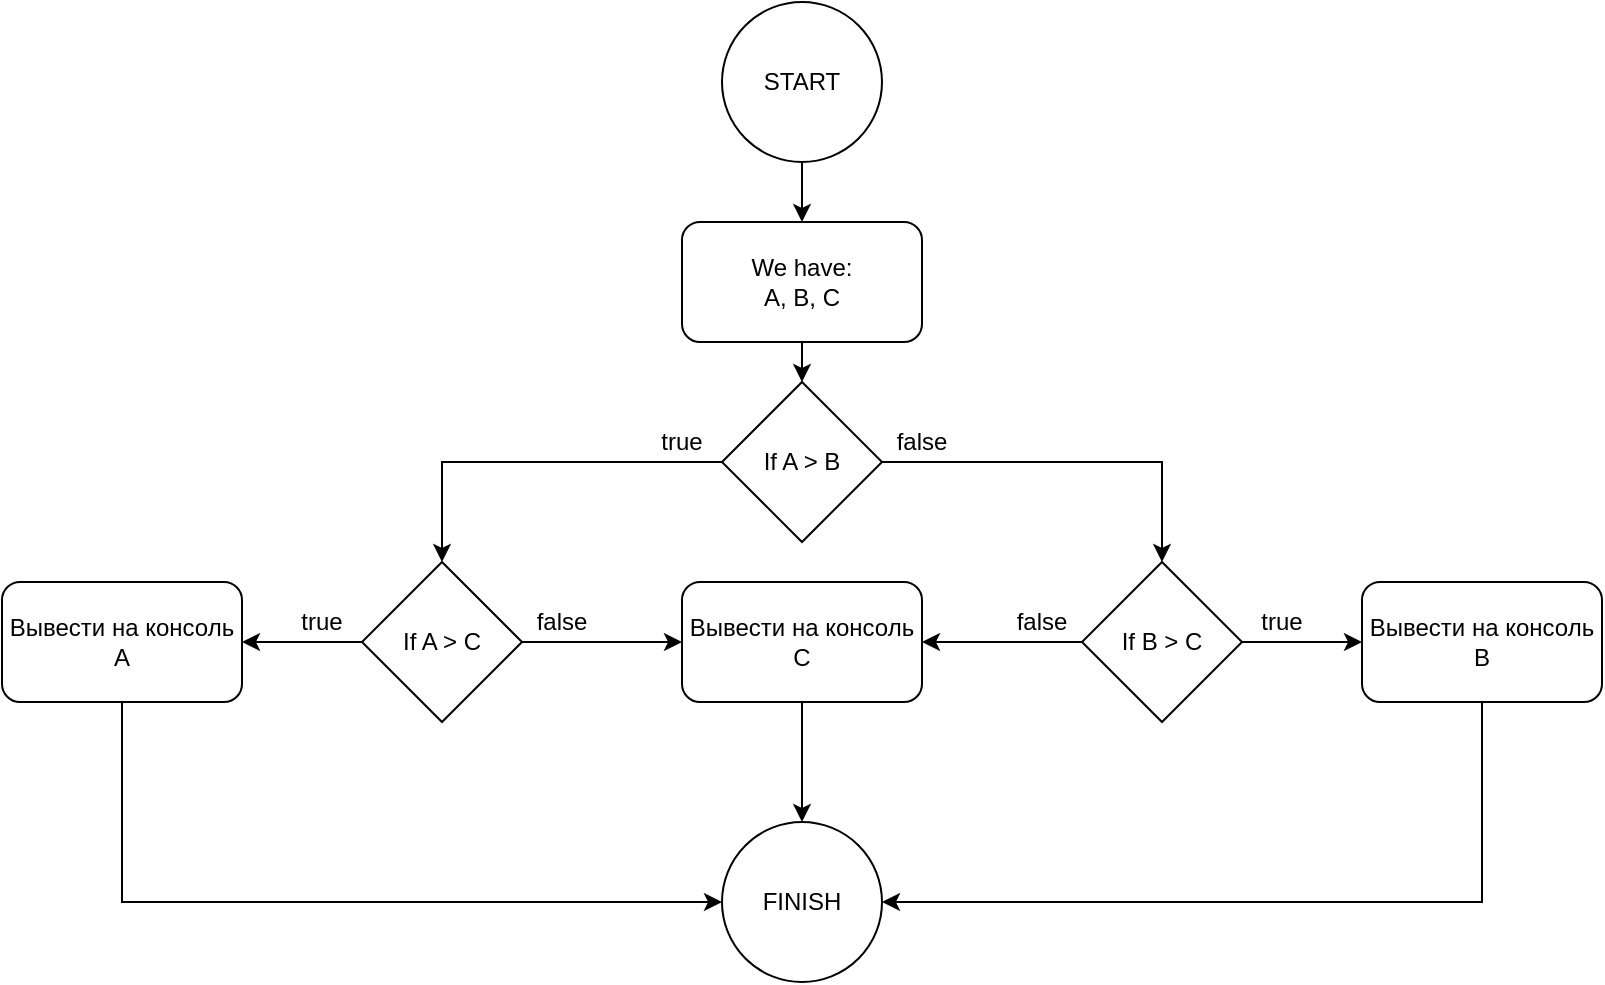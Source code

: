 <mxfile version="13.5.4" type="github"><diagram id="NHxKy8lldS5tEdXje79e" name="Page-1"><mxGraphModel dx="1422" dy="762" grid="1" gridSize="10" guides="1" tooltips="1" connect="1" arrows="1" fold="1" page="1" pageScale="1" pageWidth="827" pageHeight="1169" math="0" shadow="0"><root><mxCell id="0"/><mxCell id="1" parent="0"/><mxCell id="mqILoYDBaz1wNvTzBWW1-1" value="FINISH" style="ellipse;whiteSpace=wrap;html=1;aspect=fixed;" vertex="1" parent="1"><mxGeometry x="360" y="440" width="80" height="80" as="geometry"/></mxCell><mxCell id="mqILoYDBaz1wNvTzBWW1-35" style="edgeStyle=orthogonalEdgeStyle;rounded=0;orthogonalLoop=1;jettySize=auto;html=1;exitX=0.5;exitY=1;exitDx=0;exitDy=0;entryX=0.5;entryY=0;entryDx=0;entryDy=0;" edge="1" parent="1" source="mqILoYDBaz1wNvTzBWW1-3" target="mqILoYDBaz1wNvTzBWW1-4"><mxGeometry relative="1" as="geometry"/></mxCell><mxCell id="mqILoYDBaz1wNvTzBWW1-3" value="We have:&lt;br&gt;A, B, C" style="rounded=1;whiteSpace=wrap;html=1;" vertex="1" parent="1"><mxGeometry x="340" y="140" width="120" height="60" as="geometry"/></mxCell><mxCell id="mqILoYDBaz1wNvTzBWW1-8" style="edgeStyle=orthogonalEdgeStyle;rounded=0;orthogonalLoop=1;jettySize=auto;html=1;entryX=0.5;entryY=0;entryDx=0;entryDy=0;" edge="1" parent="1" source="mqILoYDBaz1wNvTzBWW1-4" target="mqILoYDBaz1wNvTzBWW1-14"><mxGeometry relative="1" as="geometry"><mxPoint x="160" y="360" as="targetPoint"/></mxGeometry></mxCell><mxCell id="mqILoYDBaz1wNvTzBWW1-9" style="edgeStyle=orthogonalEdgeStyle;rounded=0;orthogonalLoop=1;jettySize=auto;html=1;exitX=1;exitY=0.5;exitDx=0;exitDy=0;entryX=0.5;entryY=0;entryDx=0;entryDy=0;entryPerimeter=0;" edge="1" parent="1" source="mqILoYDBaz1wNvTzBWW1-4" target="mqILoYDBaz1wNvTzBWW1-5"><mxGeometry relative="1" as="geometry"><mxPoint x="360" y="360" as="targetPoint"/></mxGeometry></mxCell><mxCell id="mqILoYDBaz1wNvTzBWW1-4" value="If A &amp;gt; B" style="rhombus;whiteSpace=wrap;html=1;" vertex="1" parent="1"><mxGeometry x="360" y="220" width="80" height="80" as="geometry"/></mxCell><mxCell id="mqILoYDBaz1wNvTzBWW1-48" style="edgeStyle=orthogonalEdgeStyle;rounded=0;orthogonalLoop=1;jettySize=auto;html=1;exitX=0;exitY=0.5;exitDx=0;exitDy=0;entryX=1;entryY=0.5;entryDx=0;entryDy=0;" edge="1" parent="1" source="mqILoYDBaz1wNvTzBWW1-5" target="mqILoYDBaz1wNvTzBWW1-38"><mxGeometry relative="1" as="geometry"/></mxCell><mxCell id="mqILoYDBaz1wNvTzBWW1-55" style="edgeStyle=orthogonalEdgeStyle;rounded=0;orthogonalLoop=1;jettySize=auto;html=1;exitX=1;exitY=0.5;exitDx=0;exitDy=0;entryX=0;entryY=0.5;entryDx=0;entryDy=0;" edge="1" parent="1" source="mqILoYDBaz1wNvTzBWW1-5" target="mqILoYDBaz1wNvTzBWW1-37"><mxGeometry relative="1" as="geometry"/></mxCell><mxCell id="mqILoYDBaz1wNvTzBWW1-5" value="If B &amp;gt; C" style="rhombus;whiteSpace=wrap;html=1;" vertex="1" parent="1"><mxGeometry x="540" y="310" width="80" height="80" as="geometry"/></mxCell><mxCell id="mqILoYDBaz1wNvTzBWW1-10" value="true" style="text;html=1;strokeColor=none;fillColor=none;align=center;verticalAlign=middle;whiteSpace=wrap;rounded=0;" vertex="1" parent="1"><mxGeometry x="320" y="240" width="40" height="20" as="geometry"/></mxCell><mxCell id="mqILoYDBaz1wNvTzBWW1-11" value="false" style="text;html=1;strokeColor=none;fillColor=none;align=center;verticalAlign=middle;whiteSpace=wrap;rounded=0;" vertex="1" parent="1"><mxGeometry x="440" y="240" width="40" height="20" as="geometry"/></mxCell><mxCell id="mqILoYDBaz1wNvTzBWW1-47" style="edgeStyle=orthogonalEdgeStyle;rounded=0;orthogonalLoop=1;jettySize=auto;html=1;exitX=1;exitY=0.5;exitDx=0;exitDy=0;entryX=0;entryY=0.5;entryDx=0;entryDy=0;" edge="1" parent="1" source="mqILoYDBaz1wNvTzBWW1-14" target="mqILoYDBaz1wNvTzBWW1-38"><mxGeometry relative="1" as="geometry"/></mxCell><mxCell id="mqILoYDBaz1wNvTzBWW1-54" style="edgeStyle=orthogonalEdgeStyle;rounded=0;orthogonalLoop=1;jettySize=auto;html=1;exitX=0;exitY=0.5;exitDx=0;exitDy=0;entryX=1;entryY=0.5;entryDx=0;entryDy=0;" edge="1" parent="1" source="mqILoYDBaz1wNvTzBWW1-14" target="mqILoYDBaz1wNvTzBWW1-36"><mxGeometry relative="1" as="geometry"/></mxCell><mxCell id="mqILoYDBaz1wNvTzBWW1-14" value="If A &amp;gt; C" style="rhombus;whiteSpace=wrap;html=1;" vertex="1" parent="1"><mxGeometry x="180" y="310" width="80" height="80" as="geometry"/></mxCell><mxCell id="mqILoYDBaz1wNvTzBWW1-58" style="edgeStyle=orthogonalEdgeStyle;rounded=0;orthogonalLoop=1;jettySize=auto;html=1;exitX=0.5;exitY=1;exitDx=0;exitDy=0;entryX=0;entryY=0.5;entryDx=0;entryDy=0;" edge="1" parent="1" source="mqILoYDBaz1wNvTzBWW1-36" target="mqILoYDBaz1wNvTzBWW1-1"><mxGeometry relative="1" as="geometry"/></mxCell><mxCell id="mqILoYDBaz1wNvTzBWW1-36" value="Вывести на консоль&lt;br&gt;A" style="rounded=1;whiteSpace=wrap;html=1;" vertex="1" parent="1"><mxGeometry y="320" width="120" height="60" as="geometry"/></mxCell><mxCell id="mqILoYDBaz1wNvTzBWW1-59" style="edgeStyle=orthogonalEdgeStyle;rounded=0;orthogonalLoop=1;jettySize=auto;html=1;exitX=0.5;exitY=1;exitDx=0;exitDy=0;entryX=1;entryY=0.5;entryDx=0;entryDy=0;" edge="1" parent="1" source="mqILoYDBaz1wNvTzBWW1-37" target="mqILoYDBaz1wNvTzBWW1-1"><mxGeometry relative="1" as="geometry"/></mxCell><mxCell id="mqILoYDBaz1wNvTzBWW1-37" value="Вывести на консоль&lt;br&gt;B" style="rounded=1;whiteSpace=wrap;html=1;" vertex="1" parent="1"><mxGeometry x="680" y="320" width="120" height="60" as="geometry"/></mxCell><mxCell id="mqILoYDBaz1wNvTzBWW1-57" style="edgeStyle=orthogonalEdgeStyle;rounded=0;orthogonalLoop=1;jettySize=auto;html=1;exitX=0.5;exitY=1;exitDx=0;exitDy=0;entryX=0.5;entryY=0;entryDx=0;entryDy=0;" edge="1" parent="1" source="mqILoYDBaz1wNvTzBWW1-38" target="mqILoYDBaz1wNvTzBWW1-1"><mxGeometry relative="1" as="geometry"/></mxCell><mxCell id="mqILoYDBaz1wNvTzBWW1-38" value="Вывести на консоль&lt;br&gt;C" style="rounded=1;whiteSpace=wrap;html=1;" vertex="1" parent="1"><mxGeometry x="340" y="320" width="120" height="60" as="geometry"/></mxCell><mxCell id="mqILoYDBaz1wNvTzBWW1-49" value="false" style="text;html=1;strokeColor=none;fillColor=none;align=center;verticalAlign=middle;whiteSpace=wrap;rounded=0;" vertex="1" parent="1"><mxGeometry x="500" y="330" width="40" height="20" as="geometry"/></mxCell><mxCell id="mqILoYDBaz1wNvTzBWW1-50" value="true" style="text;html=1;strokeColor=none;fillColor=none;align=center;verticalAlign=middle;whiteSpace=wrap;rounded=0;" vertex="1" parent="1"><mxGeometry x="140" y="330" width="40" height="20" as="geometry"/></mxCell><mxCell id="mqILoYDBaz1wNvTzBWW1-52" value="false" style="text;html=1;strokeColor=none;fillColor=none;align=center;verticalAlign=middle;whiteSpace=wrap;rounded=0;" vertex="1" parent="1"><mxGeometry x="260" y="330" width="40" height="20" as="geometry"/></mxCell><mxCell id="mqILoYDBaz1wNvTzBWW1-62" value="true" style="text;html=1;strokeColor=none;fillColor=none;align=center;verticalAlign=middle;whiteSpace=wrap;rounded=0;" vertex="1" parent="1"><mxGeometry x="620" y="330" width="40" height="20" as="geometry"/></mxCell><mxCell id="mqILoYDBaz1wNvTzBWW1-64" style="edgeStyle=orthogonalEdgeStyle;rounded=0;orthogonalLoop=1;jettySize=auto;html=1;exitX=0.5;exitY=1;exitDx=0;exitDy=0;entryX=0.5;entryY=0;entryDx=0;entryDy=0;" edge="1" parent="1" source="mqILoYDBaz1wNvTzBWW1-63" target="mqILoYDBaz1wNvTzBWW1-3"><mxGeometry relative="1" as="geometry"/></mxCell><mxCell id="mqILoYDBaz1wNvTzBWW1-63" value="START" style="ellipse;whiteSpace=wrap;html=1;aspect=fixed;" vertex="1" parent="1"><mxGeometry x="360" y="30" width="80" height="80" as="geometry"/></mxCell></root></mxGraphModel></diagram></mxfile>